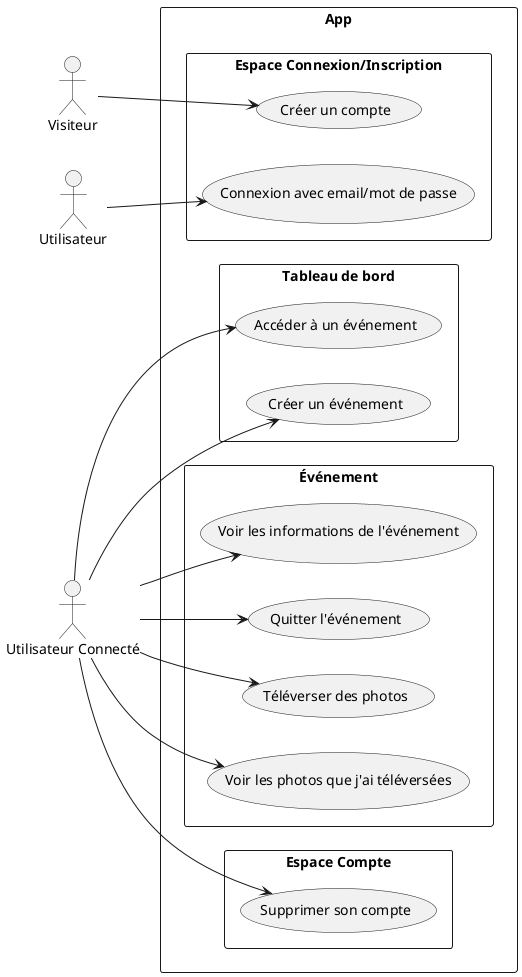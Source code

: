 @startuml usecase
actor "Visiteur" as V
actor "Utilisateur" as U
actor "Utilisateur Connecté" as UC

left to right direction

rectangle "App" {

    rectangle "Espace Connexion/Inscription" {
        V --> (Créer un compte)
        U --> (Connexion avec email/mot de passe)
    }
    rectangle "Tableau de bord" {
        UC --> (Accéder à un événement)
        UC --> (Créer un événement)
    }
    rectangle "Événement" {
        UC --> (Voir les informations de l'événement)
        UC --> (Quitter l'événement)
        UC --> (Téléverser des photos)
        UC --> (Voir les photos que j'ai téléversées)
    }    
    rectangle "Espace Compte" {
        UC --> (Supprimer son compte)
    }
}
@enduml